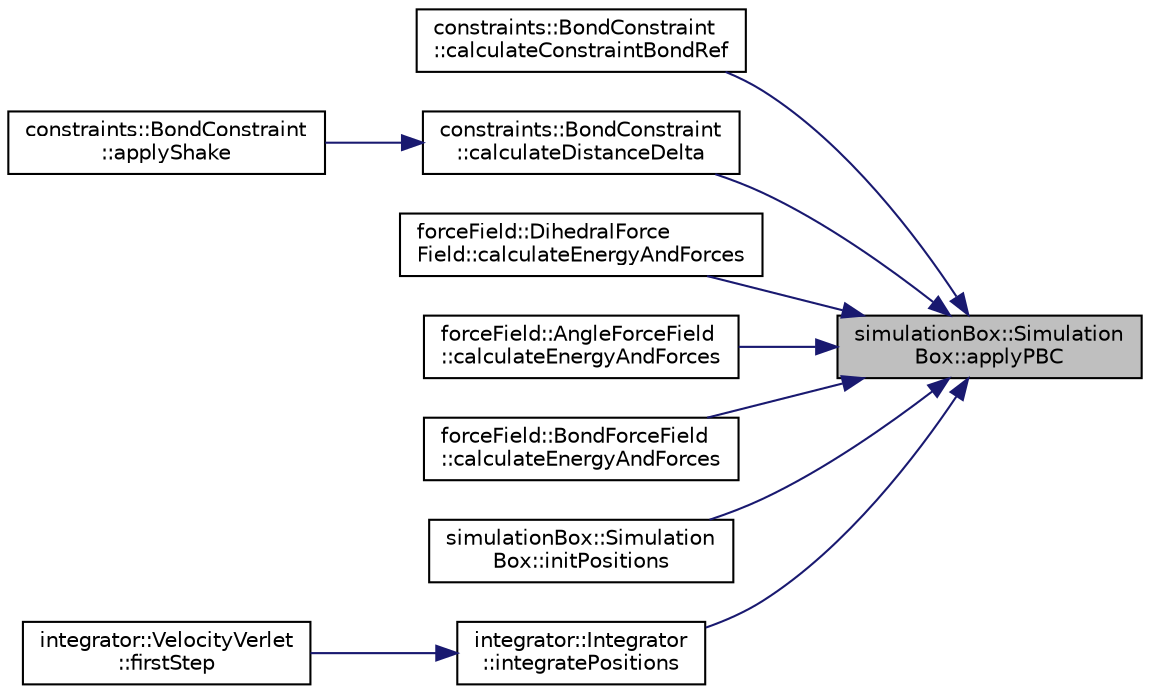 digraph "simulationBox::SimulationBox::applyPBC"
{
 // LATEX_PDF_SIZE
  edge [fontname="Helvetica",fontsize="10",labelfontname="Helvetica",labelfontsize="10"];
  node [fontname="Helvetica",fontsize="10",shape=record];
  rankdir="RL";
  Node1 [label="simulationBox::Simulation\lBox::applyPBC",height=0.2,width=0.4,color="black", fillcolor="grey75", style="filled", fontcolor="black",tooltip=" "];
  Node1 -> Node2 [dir="back",color="midnightblue",fontsize="10",style="solid",fontname="Helvetica"];
  Node2 [label="constraints::BondConstraint\l::calculateConstraintBondRef",height=0.2,width=0.4,color="black", fillcolor="white", style="filled",URL="$classconstraints_1_1BondConstraint.html#afb4f72330f279e04c17eb2276721998b",tooltip="calculates the reference bond data of a bond constraint"];
  Node1 -> Node3 [dir="back",color="midnightblue",fontsize="10",style="solid",fontname="Helvetica"];
  Node3 [label="constraints::BondConstraint\l::calculateDistanceDelta",height=0.2,width=0.4,color="black", fillcolor="white", style="filled",URL="$classconstraints_1_1BondConstraint.html#a79e6bc558a7fa09fc56e08507521613e",tooltip="calculates the distance delta of a bond constraint"];
  Node3 -> Node4 [dir="back",color="midnightblue",fontsize="10",style="solid",fontname="Helvetica"];
  Node4 [label="constraints::BondConstraint\l::applyShake",height=0.2,width=0.4,color="black", fillcolor="white", style="filled",URL="$classconstraints_1_1BondConstraint.html#a8435e808ecfa20aac952d047a1813133",tooltip="applies the shake algorithm to a bond constraint"];
  Node1 -> Node5 [dir="back",color="midnightblue",fontsize="10",style="solid",fontname="Helvetica"];
  Node5 [label="forceField::DihedralForce\lField::calculateEnergyAndForces",height=0.2,width=0.4,color="black", fillcolor="white", style="filled",URL="$classforceField_1_1DihedralForceField.html#a11e75482f6f06dc0f79764e2301651bd",tooltip="calculate energy and forces for a single dihedral"];
  Node1 -> Node6 [dir="back",color="midnightblue",fontsize="10",style="solid",fontname="Helvetica"];
  Node6 [label="forceField::AngleForceField\l::calculateEnergyAndForces",height=0.2,width=0.4,color="black", fillcolor="white", style="filled",URL="$classforceField_1_1AngleForceField.html#a7543514911f06d2b2ba661394ac54604",tooltip="calculate energy and forces for a single alpha"];
  Node1 -> Node7 [dir="back",color="midnightblue",fontsize="10",style="solid",fontname="Helvetica"];
  Node7 [label="forceField::BondForceField\l::calculateEnergyAndForces",height=0.2,width=0.4,color="black", fillcolor="white", style="filled",URL="$classforceField_1_1BondForceField.html#a6b06f16672be2af6fc7d7ccf44963e0a",tooltip="calculate energy and forces for a single bond"];
  Node1 -> Node8 [dir="back",color="midnightblue",fontsize="10",style="solid",fontname="Helvetica"];
  Node8 [label="simulationBox::Simulation\lBox::initPositions",height=0.2,width=0.4,color="black", fillcolor="white", style="filled",URL="$classsimulationBox_1_1SimulationBox.html#a59185708e3fa46e6b560d08697989e15",tooltip="initialize positions of all atoms"];
  Node1 -> Node9 [dir="back",color="midnightblue",fontsize="10",style="solid",fontname="Helvetica"];
  Node9 [label="integrator::Integrator\l::integratePositions",height=0.2,width=0.4,color="black", fillcolor="white", style="filled",URL="$classintegrator_1_1Integrator.html#af400029e318cbdb9dd0f7d2b68b9c38a",tooltip="integrates the positions of a single atom"];
  Node9 -> Node10 [dir="back",color="midnightblue",fontsize="10",style="solid",fontname="Helvetica"];
  Node10 [label="integrator::VelocityVerlet\l::firstStep",height=0.2,width=0.4,color="black", fillcolor="white", style="filled",URL="$classintegrator_1_1VelocityVerlet.html#a3e53eae7dc875fa36b884bcff3b0af99",tooltip="applies first half step of velocity verlet algorithm"];
}
